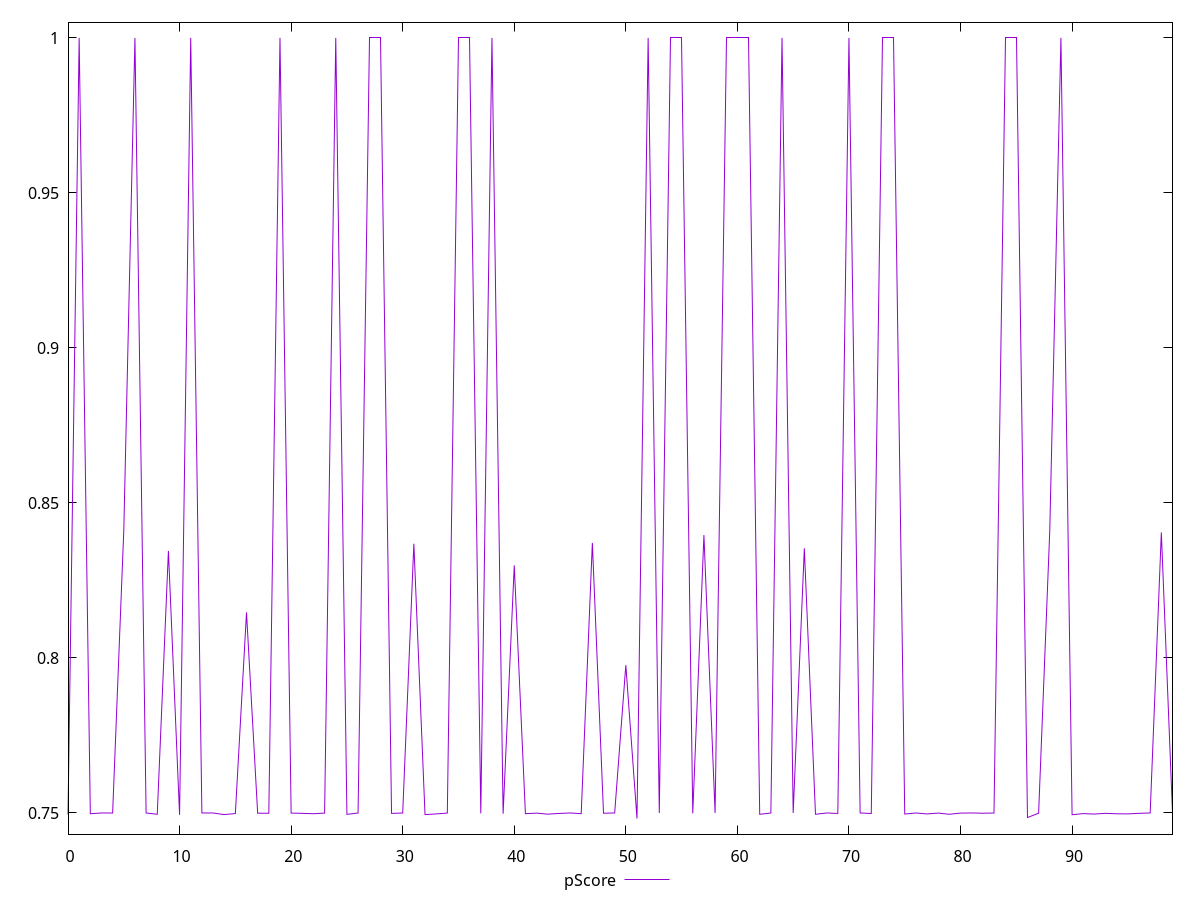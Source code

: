 reset

$pScore <<EOF
0 0.7495011111111111
1 1
2 0.7497477777777778
3 0.75
4 0.7499833333333333
5 0.8410999997456868
6 1
7 0.75
8 0.7495777777777778
9 0.8345316664377849
10 0.7493977777777778
11 1
12 0.75
13 0.74999
14 0.74948
15 0.7498088888888889
16 0.8146749997138977
17 0.7499088888888888
18 0.7499066666666666
19 1
20 0.7499566666666667
21 0.7498844444444445
22 0.7497522222222222
23 0.7499677777777778
24 1
25 0.7495544444444444
26 0.7499722222222223
27 1
28 1
29 0.7498722222222222
30 0.7499755555555556
31 0.8368383328119914
32 0.7494744444444444
33 0.74969
34 0.7499633333333333
35 1
36 1
37 0.7498611111111111
38 1
39 0.7497511111111111
40 0.8298383331298829
41 0.7497633333333333
42 0.7499533333333334
43 0.7496155555555556
44 0.7498455555555555
45 0.75
46 0.7497755555555555
47 0.8370999995867411
48 0.7499144444444444
49 0.75
50 0.7976700003941853
51 0.7482088888888889
52 1
53 0.75
54 1
55 1
56 0.7498733333333333
57 0.8396224999427795
58 0.75
59 1
60 1
61 1
62 0.7495644444444445
63 0.7499988888888889
64 1
65 0.75
66 0.8353508337338765
67 0.7495722222222222
68 0.75
69 0.74984
70 1
71 0.75
72 0.7498322222222222
73 1
74 1
75 0.7496577777777778
76 0.75
77 0.7496833333333334
78 0.7499677777777778
79 0.7495788888888889
80 0.74996
81 0.75
82 0.7499188888888889
83 0.7499788888888889
84 1
85 1
86 0.7485322222222223
87 0.7499255555555555
88 0.8410991668701172
89 1
90 0.7494355555555555
91 0.7497977777777778
92 0.7496488888888889
93 0.7498844444444445
94 0.7497366666666667
95 0.7497
96 0.7498822222222222
97 0.75
98 0.8404858334859212
99 0.7499566666666667
EOF

set key outside below
set xrange [0:99]
set yrange [0.7431730666666667:1.0050358222222222]
set trange [0.7431730666666667:1.0050358222222222]
set terminal svg size 640, 500 enhanced background rgb 'white'
set output "reports/report_00033_2021-03-01T14-23-16.841Z/uses-rel-preconnect/samples/astro/pScore/values.svg"

plot $pScore title "pScore" with line

reset
